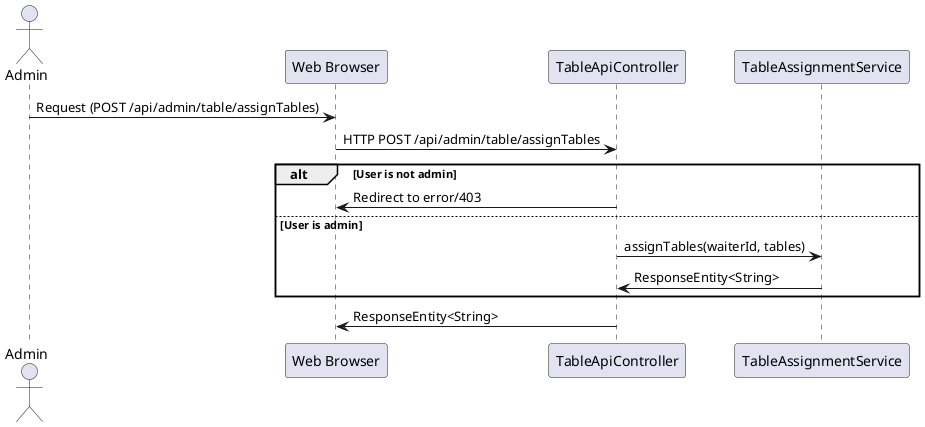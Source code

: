 @startuml
actor Admin
participant "Web Browser" as Browser
participant "TableApiController" as Controller
participant "TableAssignmentService" as TableAssignmentService

Admin -> Browser: Request (POST /api/admin/table/assignTables)
Browser -> Controller: HTTP POST /api/admin/table/assignTables
alt User is not admin
    Controller -> Browser: Redirect to error/403
else User is admin
    Controller -> TableAssignmentService: assignTables(waiterId, tables)
    TableAssignmentService -> Controller: ResponseEntity<String>
end
Controller -> Browser: ResponseEntity<String>
@enduml